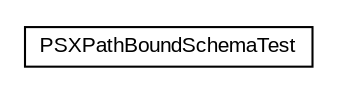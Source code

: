 #!/usr/local/bin/dot
#
# Class diagram 
# Generated by UMLGraph version 5.1 (http://www.umlgraph.org/)
#

digraph G {
	edge [fontname="arial",fontsize=10,labelfontname="arial",labelfontsize=10];
	node [fontname="arial",fontsize=10,shape=plaintext];
	nodesep=0.25;
	ranksep=0.5;
	// com.helger.schematron.pure.bound.xpath.PSXPathBoundSchemaTest
	c72 [label=<<table title="com.helger.schematron.pure.bound.xpath.PSXPathBoundSchemaTest" border="0" cellborder="1" cellspacing="0" cellpadding="2" port="p" href="./PSXPathBoundSchemaTest.html">
		<tr><td><table border="0" cellspacing="0" cellpadding="1">
<tr><td align="center" balign="center"> PSXPathBoundSchemaTest </td></tr>
		</table></td></tr>
		</table>>, fontname="arial", fontcolor="black", fontsize=10.0];
}

